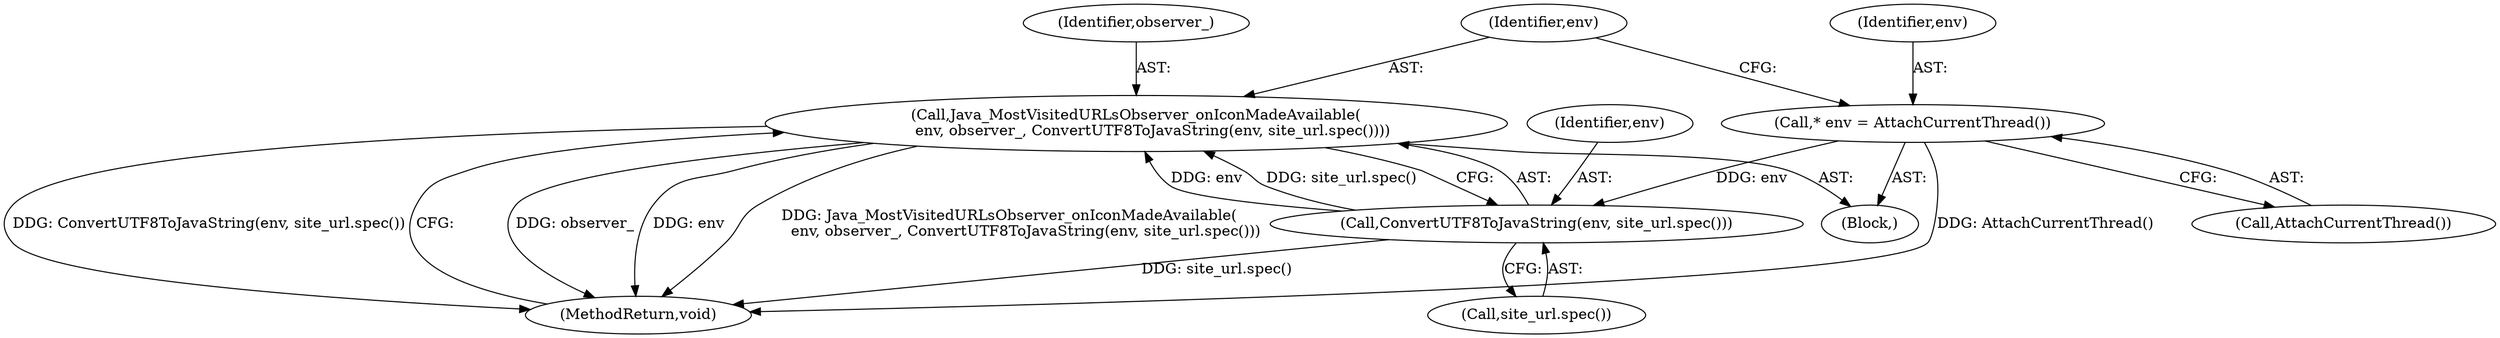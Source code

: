 digraph "1_Chrome_5c6e9372daae557d6857f02888e84363eeff9be9@pointer" {
"1000107" [label="(Call,Java_MostVisitedURLsObserver_onIconMadeAvailable(\n       env, observer_, ConvertUTF8ToJavaString(env, site_url.spec())))"];
"1000110" [label="(Call,ConvertUTF8ToJavaString(env, site_url.spec()))"];
"1000104" [label="(Call,* env = AttachCurrentThread())"];
"1000102" [label="(Block,)"];
"1000113" [label="(MethodReturn,void)"];
"1000109" [label="(Identifier,observer_)"];
"1000107" [label="(Call,Java_MostVisitedURLsObserver_onIconMadeAvailable(\n       env, observer_, ConvertUTF8ToJavaString(env, site_url.spec())))"];
"1000106" [label="(Call,AttachCurrentThread())"];
"1000112" [label="(Call,site_url.spec())"];
"1000111" [label="(Identifier,env)"];
"1000110" [label="(Call,ConvertUTF8ToJavaString(env, site_url.spec()))"];
"1000105" [label="(Identifier,env)"];
"1000104" [label="(Call,* env = AttachCurrentThread())"];
"1000108" [label="(Identifier,env)"];
"1000107" -> "1000102"  [label="AST: "];
"1000107" -> "1000110"  [label="CFG: "];
"1000108" -> "1000107"  [label="AST: "];
"1000109" -> "1000107"  [label="AST: "];
"1000110" -> "1000107"  [label="AST: "];
"1000113" -> "1000107"  [label="CFG: "];
"1000107" -> "1000113"  [label="DDG: env"];
"1000107" -> "1000113"  [label="DDG: Java_MostVisitedURLsObserver_onIconMadeAvailable(\n       env, observer_, ConvertUTF8ToJavaString(env, site_url.spec()))"];
"1000107" -> "1000113"  [label="DDG: ConvertUTF8ToJavaString(env, site_url.spec())"];
"1000107" -> "1000113"  [label="DDG: observer_"];
"1000110" -> "1000107"  [label="DDG: env"];
"1000110" -> "1000107"  [label="DDG: site_url.spec()"];
"1000110" -> "1000112"  [label="CFG: "];
"1000111" -> "1000110"  [label="AST: "];
"1000112" -> "1000110"  [label="AST: "];
"1000110" -> "1000113"  [label="DDG: site_url.spec()"];
"1000104" -> "1000110"  [label="DDG: env"];
"1000104" -> "1000102"  [label="AST: "];
"1000104" -> "1000106"  [label="CFG: "];
"1000105" -> "1000104"  [label="AST: "];
"1000106" -> "1000104"  [label="AST: "];
"1000108" -> "1000104"  [label="CFG: "];
"1000104" -> "1000113"  [label="DDG: AttachCurrentThread()"];
}
